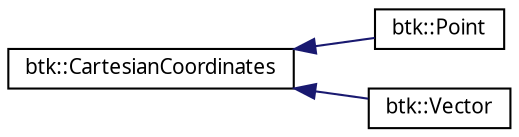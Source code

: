 digraph G
{
  edge [fontname="FreeSans.ttf",fontsize="10",labelfontname="FreeSans.ttf",labelfontsize="10"];
  node [fontname="FreeSans.ttf",fontsize="10",shape=record];
  rankdir=LR;
  Node1 [label="btk::CartesianCoordinates",height=0.2,width=0.4,color="black", fillcolor="white", style="filled",URL="$classbtk_1_1_cartesian_coordinates.html",tooltip="Cartesian coordinates."];
  Node1 -> Node2 [dir=back,color="midnightblue",fontsize="10",style="solid",fontname="FreeSans.ttf"];
  Node2 [label="btk::Point",height=0.2,width=0.4,color="black", fillcolor="white", style="filled",URL="$classbtk_1_1_point.html",tooltip="Point in 3D space."];
  Node1 -> Node3 [dir=back,color="midnightblue",fontsize="10",style="solid",fontname="FreeSans.ttf"];
  Node3 [label="btk::Vector",height=0.2,width=0.4,color="black", fillcolor="white", style="filled",URL="$classbtk_1_1_vector.html",tooltip="Vector in 3D space."];
}
